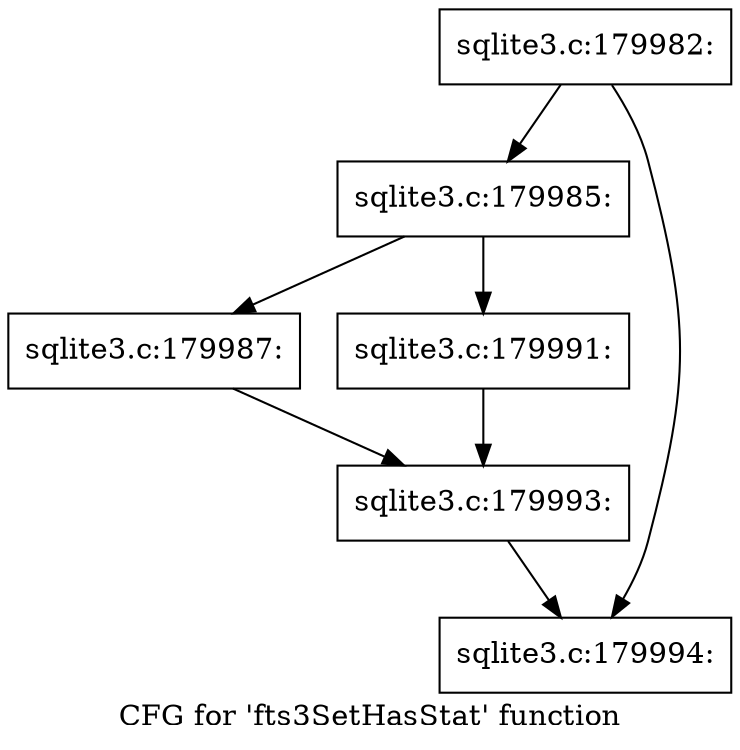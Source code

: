 digraph "CFG for 'fts3SetHasStat' function" {
	label="CFG for 'fts3SetHasStat' function";

	Node0x55c0fb255990 [shape=record,label="{sqlite3.c:179982:}"];
	Node0x55c0fb255990 -> Node0x55c0fb2564e0;
	Node0x55c0fb255990 -> Node0x55c0fb255a70;
	Node0x55c0fb2564e0 [shape=record,label="{sqlite3.c:179985:}"];
	Node0x55c0fb2564e0 -> Node0x55c0fb258300;
	Node0x55c0fb2564e0 -> Node0x55c0fb2583a0;
	Node0x55c0fb258300 [shape=record,label="{sqlite3.c:179987:}"];
	Node0x55c0fb258300 -> Node0x55c0fb258350;
	Node0x55c0fb2583a0 [shape=record,label="{sqlite3.c:179991:}"];
	Node0x55c0fb2583a0 -> Node0x55c0fb258350;
	Node0x55c0fb258350 [shape=record,label="{sqlite3.c:179993:}"];
	Node0x55c0fb258350 -> Node0x55c0fb255a70;
	Node0x55c0fb255a70 [shape=record,label="{sqlite3.c:179994:}"];
}
